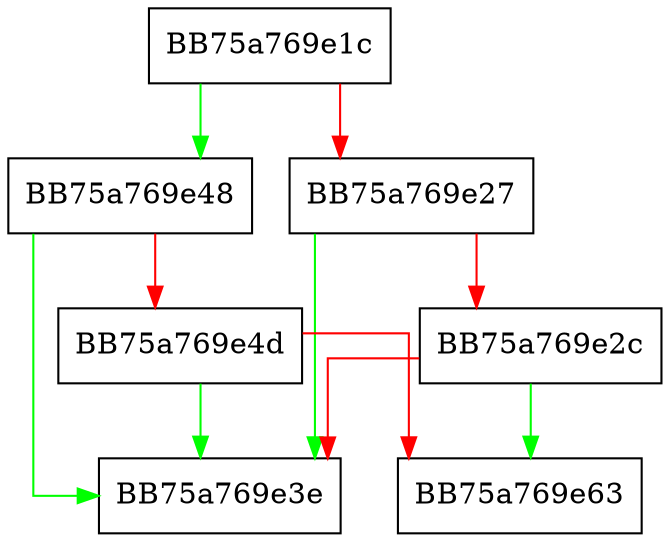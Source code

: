 digraph sqlite3AddInt64 {
  node [shape="box"];
  graph [splines=ortho];
  BB75a769e1c -> BB75a769e48 [color="green"];
  BB75a769e1c -> BB75a769e27 [color="red"];
  BB75a769e27 -> BB75a769e3e [color="green"];
  BB75a769e27 -> BB75a769e2c [color="red"];
  BB75a769e2c -> BB75a769e63 [color="green"];
  BB75a769e2c -> BB75a769e3e [color="red"];
  BB75a769e48 -> BB75a769e3e [color="green"];
  BB75a769e48 -> BB75a769e4d [color="red"];
  BB75a769e4d -> BB75a769e3e [color="green"];
  BB75a769e4d -> BB75a769e63 [color="red"];
}